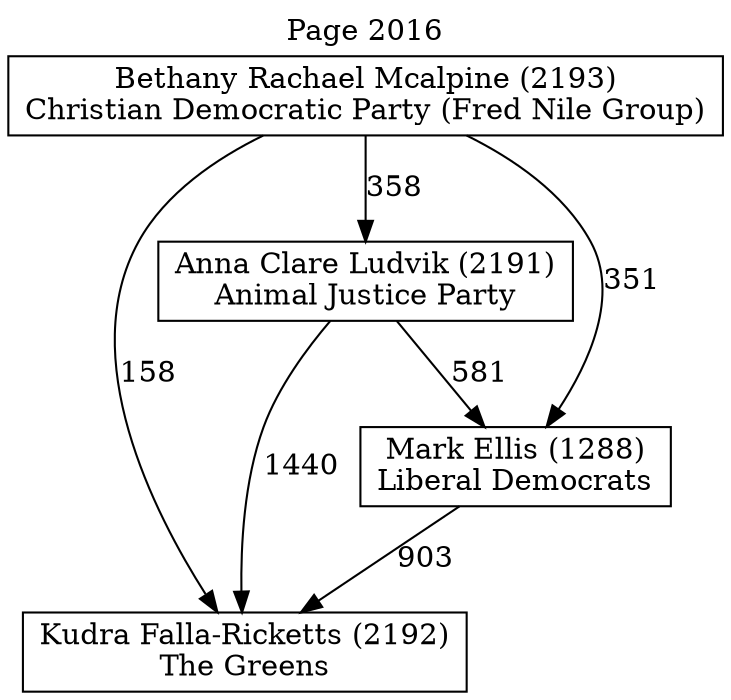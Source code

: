 // House preference flow
digraph "Kudra Falla-Ricketts (2192)_Page_2016" {
	graph [label="Page 2016" labelloc=t mclimit=10]
	node [shape=box]
	"Kudra Falla-Ricketts (2192)" [label="Kudra Falla-Ricketts (2192)
The Greens"]
	"Bethany Rachael Mcalpine (2193)" [label="Bethany Rachael Mcalpine (2193)
Christian Democratic Party (Fred Nile Group)"]
	"Anna Clare Ludvik (2191)" [label="Anna Clare Ludvik (2191)
Animal Justice Party"]
	"Mark Ellis (1288)" [label="Mark Ellis (1288)
Liberal Democrats"]
	"Bethany Rachael Mcalpine (2193)" -> "Anna Clare Ludvik (2191)" [label=358]
	"Bethany Rachael Mcalpine (2193)" -> "Mark Ellis (1288)" [label=351]
	"Anna Clare Ludvik (2191)" -> "Kudra Falla-Ricketts (2192)" [label=1440]
	"Bethany Rachael Mcalpine (2193)" -> "Kudra Falla-Ricketts (2192)" [label=158]
	"Mark Ellis (1288)" -> "Kudra Falla-Ricketts (2192)" [label=903]
	"Anna Clare Ludvik (2191)" -> "Mark Ellis (1288)" [label=581]
}
